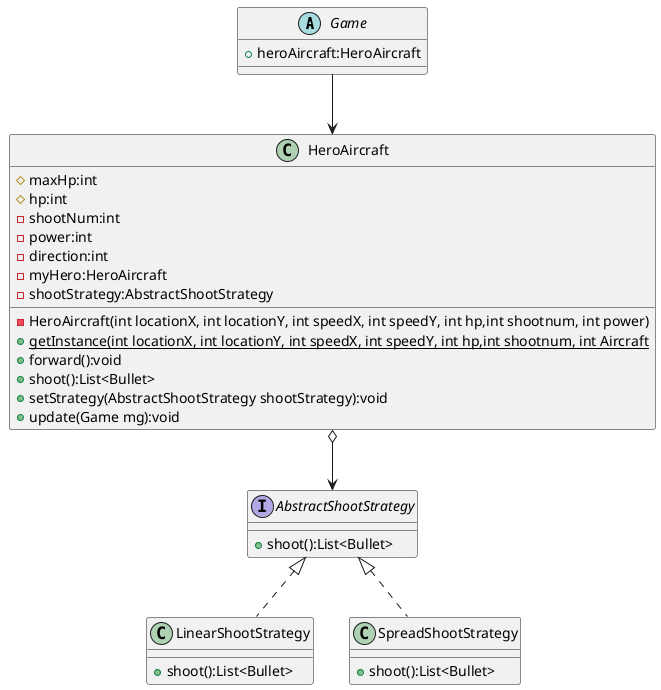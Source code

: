 @startuml
'https://plantuml.com/class-diagram

abstract class Game{
+ heroAircraft:HeroAircraft
}
class HeroAircraft {
    # maxHp:int
    # hp:int
    - shootNum:int
    - power:int
    - direction:int
    - myHero:HeroAircraft
    - shootStrategy:AbstractShootStrategy
    - HeroAircraft(int locationX, int locationY, int speedX, int speedY, int hp,int shootnum, int power)
    + {static} getInstance(int locationX, int locationY, int speedX, int speedY, int hp,int shootnum, int Aircraft
    + forward():void
    + shoot():List<Bullet>
    + setStrategy(AbstractShootStrategy shootStrategy):void
    + update(Game mg):void
}
Game-->HeroAircraft
Interface AbstractShootStrategy {
    + shoot():List<Bullet>
}
HeroAircraft o--> AbstractShootStrategy

class LinearShootStrategy implements AbstractShootStrategy {
    + shoot():List<Bullet>
}
class SpreadShootStrategy implements AbstractShootStrategy {
    + shoot():List<Bullet>
}


@enduml